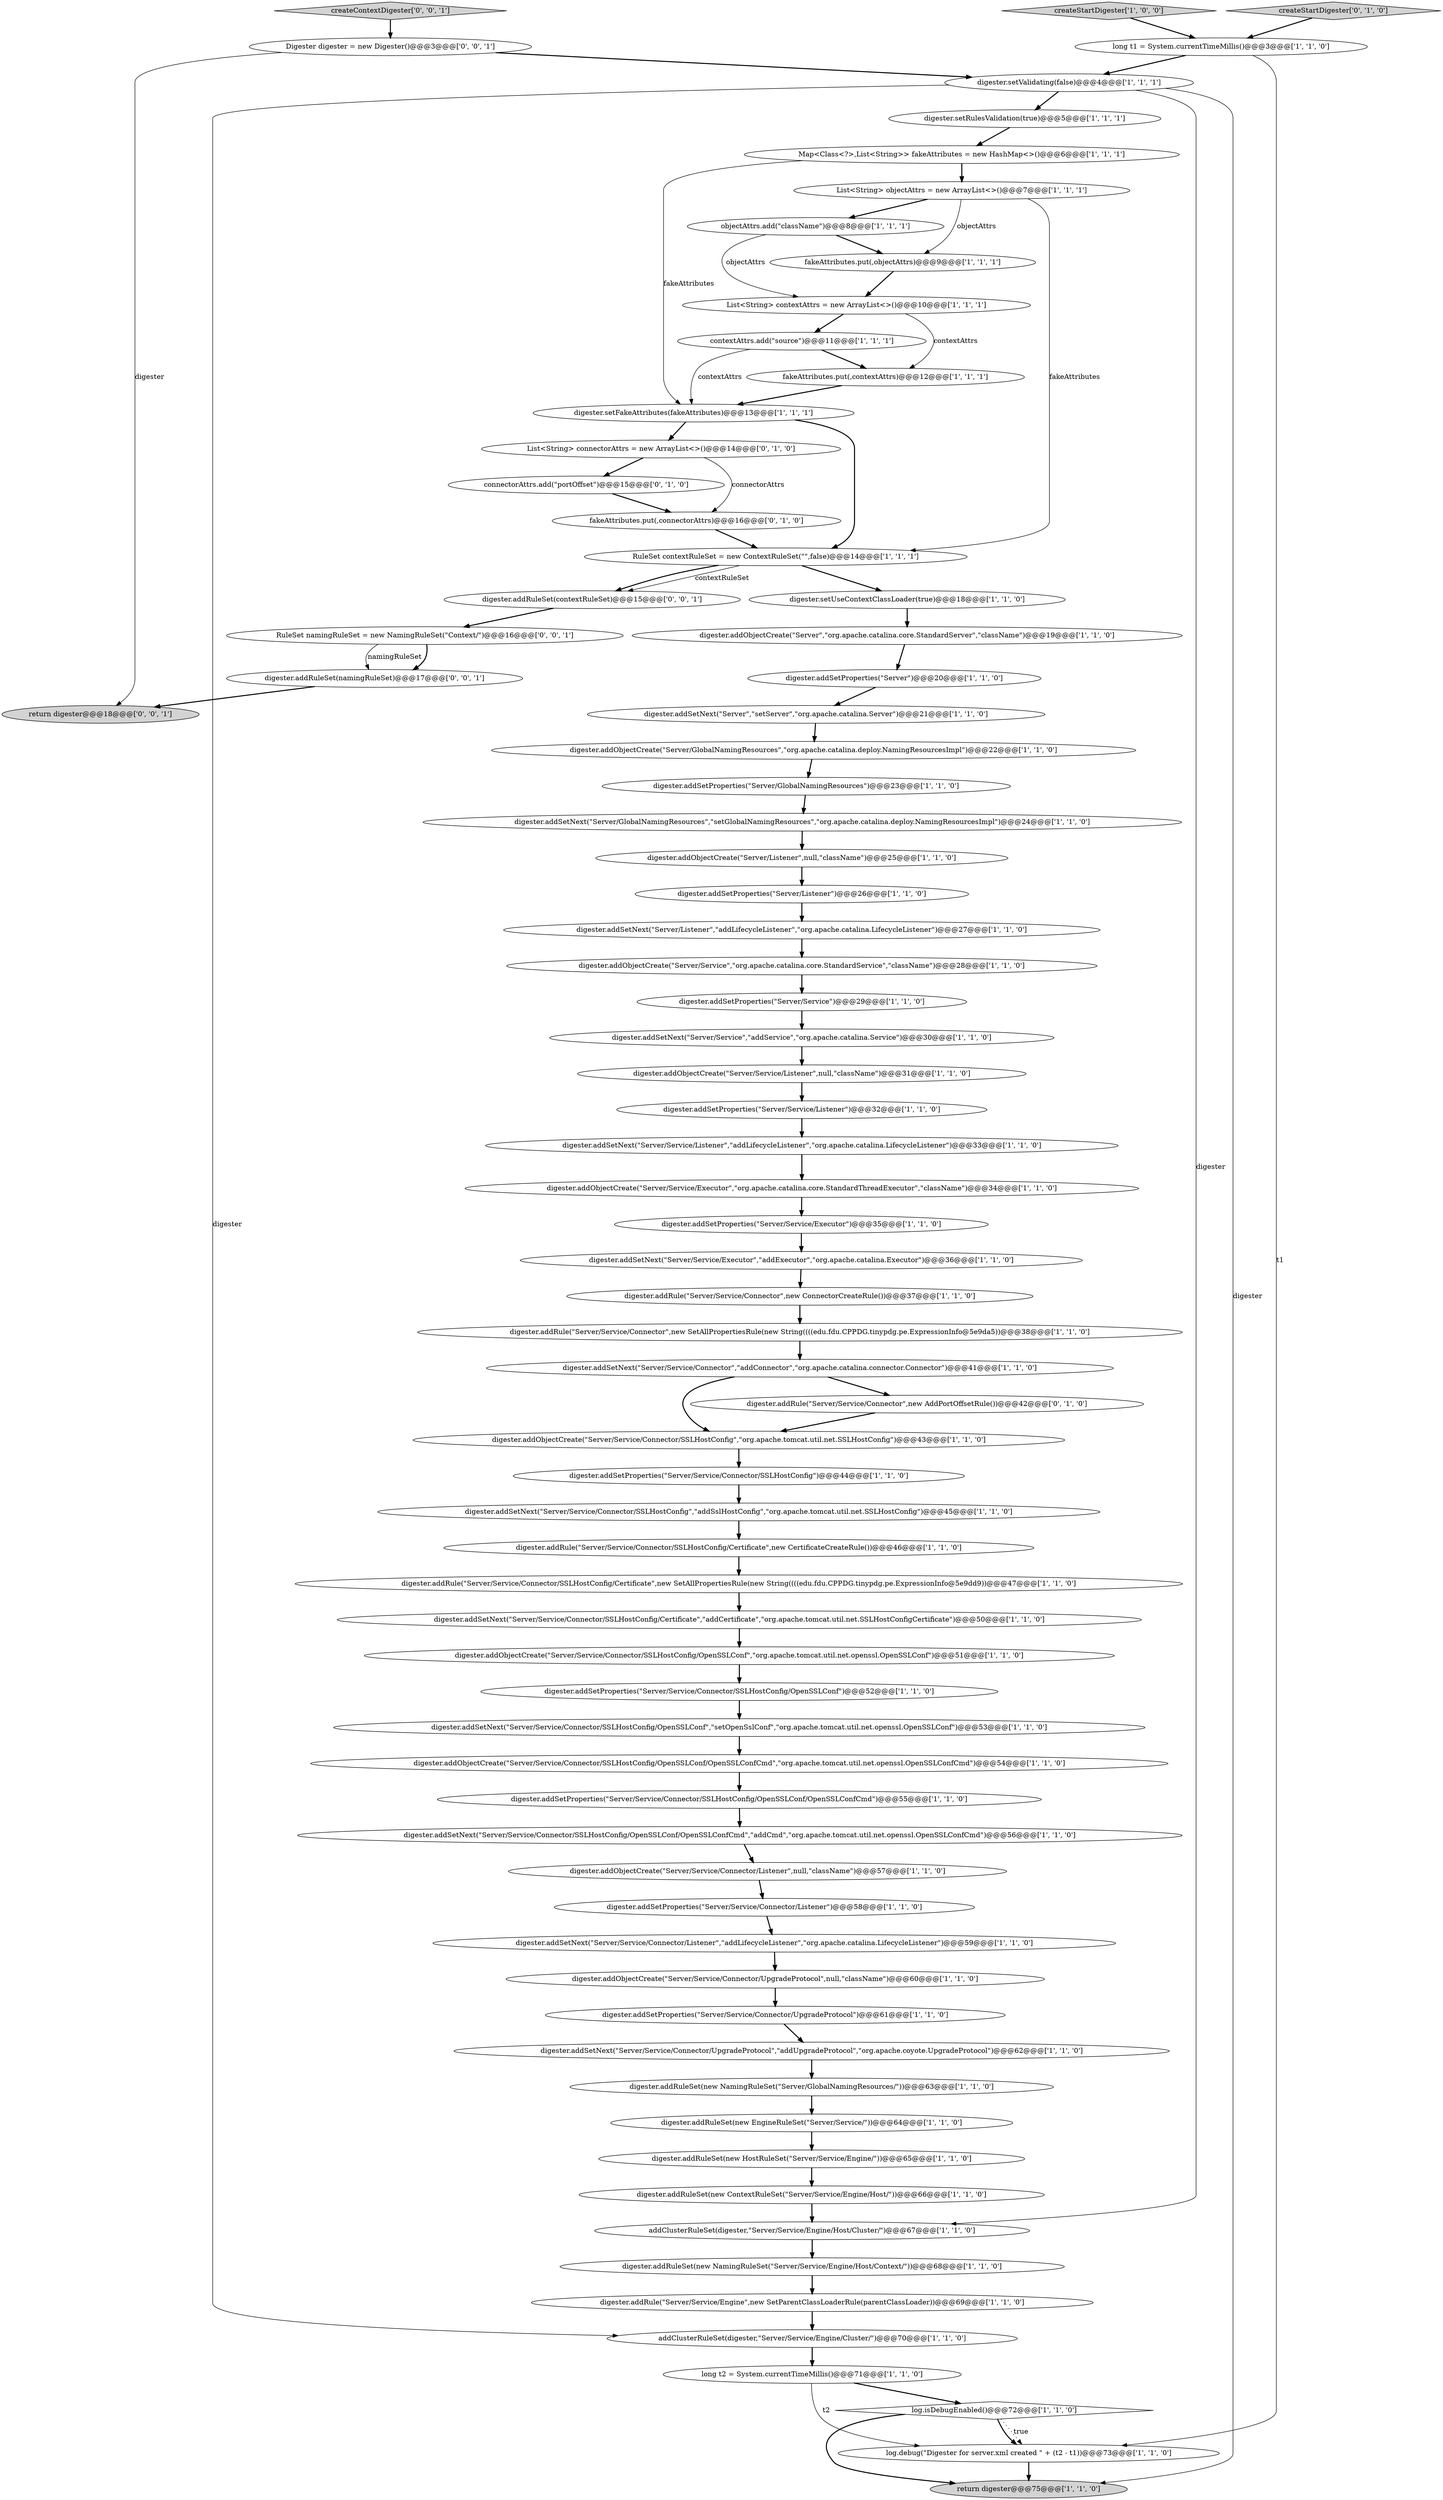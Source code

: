 digraph {
26 [style = filled, label = "digester.addObjectCreate(\"Server/Service/Connector/SSLHostConfig\",\"org.apache.tomcat.util.net.SSLHostConfig\")@@@43@@@['1', '1', '0']", fillcolor = white, shape = ellipse image = "AAA0AAABBB1BBB"];
56 [style = filled, label = "digester.addObjectCreate(\"Server/Listener\",null,\"className\")@@@25@@@['1', '1', '0']", fillcolor = white, shape = ellipse image = "AAA0AAABBB1BBB"];
43 [style = filled, label = "digester.addSetNext(\"Server/Service/Executor\",\"addExecutor\",\"org.apache.catalina.Executor\")@@@36@@@['1', '1', '0']", fillcolor = white, shape = ellipse image = "AAA0AAABBB1BBB"];
38 [style = filled, label = "List<String> contextAttrs = new ArrayList<>()@@@10@@@['1', '1', '1']", fillcolor = white, shape = ellipse image = "AAA0AAABBB1BBB"];
37 [style = filled, label = "log.debug(\"Digester for server.xml created \" + (t2 - t1))@@@73@@@['1', '1', '0']", fillcolor = white, shape = ellipse image = "AAA0AAABBB1BBB"];
2 [style = filled, label = "long t2 = System.currentTimeMillis()@@@71@@@['1', '1', '0']", fillcolor = white, shape = ellipse image = "AAA0AAABBB1BBB"];
32 [style = filled, label = "return digester@@@75@@@['1', '1', '0']", fillcolor = lightgray, shape = ellipse image = "AAA0AAABBB1BBB"];
16 [style = filled, label = "digester.addRuleSet(new EngineRuleSet(\"Server/Service/\"))@@@64@@@['1', '1', '0']", fillcolor = white, shape = ellipse image = "AAA0AAABBB1BBB"];
68 [style = filled, label = "createStartDigester['0', '1', '0']", fillcolor = lightgray, shape = diamond image = "AAA0AAABBB2BBB"];
55 [style = filled, label = "createStartDigester['1', '0', '0']", fillcolor = lightgray, shape = diamond image = "AAA0AAABBB1BBB"];
59 [style = filled, label = "addClusterRuleSet(digester,\"Server/Service/Engine/Host/Cluster/\")@@@67@@@['1', '1', '0']", fillcolor = white, shape = ellipse image = "AAA0AAABBB1BBB"];
70 [style = filled, label = "Digester digester = new Digester()@@@3@@@['0', '0', '1']", fillcolor = white, shape = ellipse image = "AAA0AAABBB3BBB"];
28 [style = filled, label = "digester.addObjectCreate(\"Server/GlobalNamingResources\",\"org.apache.catalina.deploy.NamingResourcesImpl\")@@@22@@@['1', '1', '0']", fillcolor = white, shape = ellipse image = "AAA0AAABBB1BBB"];
52 [style = filled, label = "digester.setRulesValidation(true)@@@5@@@['1', '1', '1']", fillcolor = white, shape = ellipse image = "AAA0AAABBB1BBB"];
64 [style = filled, label = "long t1 = System.currentTimeMillis()@@@3@@@['1', '1', '0']", fillcolor = white, shape = ellipse image = "AAA0AAABBB1BBB"];
71 [style = filled, label = "createContextDigester['0', '0', '1']", fillcolor = lightgray, shape = diamond image = "AAA0AAABBB3BBB"];
54 [style = filled, label = "digester.setUseContextClassLoader(true)@@@18@@@['1', '1', '0']", fillcolor = white, shape = ellipse image = "AAA0AAABBB1BBB"];
18 [style = filled, label = "digester.addSetNext(\"Server/Service/Connector/SSLHostConfig/Certificate\",\"addCertificate\",\"org.apache.tomcat.util.net.SSLHostConfigCertificate\")@@@50@@@['1', '1', '0']", fillcolor = white, shape = ellipse image = "AAA0AAABBB1BBB"];
6 [style = filled, label = "digester.addSetProperties(\"Server/Service/Connector/UpgradeProtocol\")@@@61@@@['1', '1', '0']", fillcolor = white, shape = ellipse image = "AAA0AAABBB1BBB"];
13 [style = filled, label = "digester.addSetNext(\"Server/Service/Connector/UpgradeProtocol\",\"addUpgradeProtocol\",\"org.apache.coyote.UpgradeProtocol\")@@@62@@@['1', '1', '0']", fillcolor = white, shape = ellipse image = "AAA0AAABBB1BBB"];
21 [style = filled, label = "digester.addSetProperties(\"Server/Service\")@@@29@@@['1', '1', '0']", fillcolor = white, shape = ellipse image = "AAA0AAABBB1BBB"];
50 [style = filled, label = "digester.addRuleSet(new NamingRuleSet(\"Server/GlobalNamingResources/\"))@@@63@@@['1', '1', '0']", fillcolor = white, shape = ellipse image = "AAA0AAABBB1BBB"];
17 [style = filled, label = "digester.addSetProperties(\"Server/Service/Executor\")@@@35@@@['1', '1', '0']", fillcolor = white, shape = ellipse image = "AAA0AAABBB1BBB"];
3 [style = filled, label = "digester.addSetProperties(\"Server/GlobalNamingResources\")@@@23@@@['1', '1', '0']", fillcolor = white, shape = ellipse image = "AAA0AAABBB1BBB"];
35 [style = filled, label = "digester.addSetNext(\"Server/Service/Connector/SSLHostConfig/OpenSSLConf\",\"setOpenSslConf\",\"org.apache.tomcat.util.net.openssl.OpenSSLConf\")@@@53@@@['1', '1', '0']", fillcolor = white, shape = ellipse image = "AAA0AAABBB1BBB"];
10 [style = filled, label = "digester.addSetProperties(\"Server/Service/Listener\")@@@32@@@['1', '1', '0']", fillcolor = white, shape = ellipse image = "AAA0AAABBB1BBB"];
40 [style = filled, label = "digester.setValidating(false)@@@4@@@['1', '1', '1']", fillcolor = white, shape = ellipse image = "AAA0AAABBB1BBB"];
7 [style = filled, label = "digester.addObjectCreate(\"Server/Service\",\"org.apache.catalina.core.StandardService\",\"className\")@@@28@@@['1', '1', '0']", fillcolor = white, shape = ellipse image = "AAA0AAABBB1BBB"];
41 [style = filled, label = "digester.addObjectCreate(\"Server\",\"org.apache.catalina.core.StandardServer\",\"className\")@@@19@@@['1', '1', '0']", fillcolor = white, shape = ellipse image = "AAA0AAABBB1BBB"];
61 [style = filled, label = "digester.addSetNext(\"Server/Service/Connector\",\"addConnector\",\"org.apache.catalina.connector.Connector\")@@@41@@@['1', '1', '0']", fillcolor = white, shape = ellipse image = "AAA0AAABBB1BBB"];
66 [style = filled, label = "digester.addRule(\"Server/Service/Connector\",new AddPortOffsetRule())@@@42@@@['0', '1', '0']", fillcolor = white, shape = ellipse image = "AAA1AAABBB2BBB"];
74 [style = filled, label = "digester.addRuleSet(namingRuleSet)@@@17@@@['0', '0', '1']", fillcolor = white, shape = ellipse image = "AAA0AAABBB3BBB"];
60 [style = filled, label = "digester.addSetNext(\"Server/Service/Connector/SSLHostConfig\",\"addSslHostConfig\",\"org.apache.tomcat.util.net.SSLHostConfig\")@@@45@@@['1', '1', '0']", fillcolor = white, shape = ellipse image = "AAA0AAABBB1BBB"];
75 [style = filled, label = "digester.addRuleSet(contextRuleSet)@@@15@@@['0', '0', '1']", fillcolor = white, shape = ellipse image = "AAA0AAABBB3BBB"];
8 [style = filled, label = "digester.addSetProperties(\"Server/Service/Connector/Listener\")@@@58@@@['1', '1', '0']", fillcolor = white, shape = ellipse image = "AAA0AAABBB1BBB"];
46 [style = filled, label = "digester.addSetNext(\"Server/Service/Connector/Listener\",\"addLifecycleListener\",\"org.apache.catalina.LifecycleListener\")@@@59@@@['1', '1', '0']", fillcolor = white, shape = ellipse image = "AAA0AAABBB1BBB"];
47 [style = filled, label = "digester.addSetNext(\"Server/Service/Listener\",\"addLifecycleListener\",\"org.apache.catalina.LifecycleListener\")@@@33@@@['1', '1', '0']", fillcolor = white, shape = ellipse image = "AAA0AAABBB1BBB"];
9 [style = filled, label = "log.isDebugEnabled()@@@72@@@['1', '1', '0']", fillcolor = white, shape = diamond image = "AAA0AAABBB1BBB"];
72 [style = filled, label = "RuleSet namingRuleSet = new NamingRuleSet(\"Context/\")@@@16@@@['0', '0', '1']", fillcolor = white, shape = ellipse image = "AAA0AAABBB3BBB"];
39 [style = filled, label = "RuleSet contextRuleSet = new ContextRuleSet(\"\",false)@@@14@@@['1', '1', '1']", fillcolor = white, shape = ellipse image = "AAA0AAABBB1BBB"];
45 [style = filled, label = "digester.addSetProperties(\"Server\")@@@20@@@['1', '1', '0']", fillcolor = white, shape = ellipse image = "AAA0AAABBB1BBB"];
12 [style = filled, label = "digester.addObjectCreate(\"Server/Service/Connector/SSLHostConfig/OpenSSLConf/OpenSSLConfCmd\",\"org.apache.tomcat.util.net.openssl.OpenSSLConfCmd\")@@@54@@@['1', '1', '0']", fillcolor = white, shape = ellipse image = "AAA0AAABBB1BBB"];
30 [style = filled, label = "Map<Class<?>,List<String>> fakeAttributes = new HashMap<>()@@@6@@@['1', '1', '1']", fillcolor = white, shape = ellipse image = "AAA0AAABBB1BBB"];
34 [style = filled, label = "digester.addSetNext(\"Server\",\"setServer\",\"org.apache.catalina.Server\")@@@21@@@['1', '1', '0']", fillcolor = white, shape = ellipse image = "AAA0AAABBB1BBB"];
42 [style = filled, label = "digester.addSetProperties(\"Server/Listener\")@@@26@@@['1', '1', '0']", fillcolor = white, shape = ellipse image = "AAA0AAABBB1BBB"];
51 [style = filled, label = "digester.addObjectCreate(\"Server/Service/Connector/Listener\",null,\"className\")@@@57@@@['1', '1', '0']", fillcolor = white, shape = ellipse image = "AAA0AAABBB1BBB"];
5 [style = filled, label = "digester.addRule(\"Server/Service/Connector/SSLHostConfig/Certificate\",new SetAllPropertiesRule(new String((((edu.fdu.CPPDG.tinypdg.pe.ExpressionInfo@5e9dd9))@@@47@@@['1', '1', '0']", fillcolor = white, shape = ellipse image = "AAA0AAABBB1BBB"];
62 [style = filled, label = "digester.addSetNext(\"Server/GlobalNamingResources\",\"setGlobalNamingResources\",\"org.apache.catalina.deploy.NamingResourcesImpl\")@@@24@@@['1', '1', '0']", fillcolor = white, shape = ellipse image = "AAA0AAABBB1BBB"];
65 [style = filled, label = "connectorAttrs.add(\"portOffset\")@@@15@@@['0', '1', '0']", fillcolor = white, shape = ellipse image = "AAA1AAABBB2BBB"];
11 [style = filled, label = "digester.addSetNext(\"Server/Listener\",\"addLifecycleListener\",\"org.apache.catalina.LifecycleListener\")@@@27@@@['1', '1', '0']", fillcolor = white, shape = ellipse image = "AAA0AAABBB1BBB"];
15 [style = filled, label = "digester.addRule(\"Server/Service/Connector\",new ConnectorCreateRule())@@@37@@@['1', '1', '0']", fillcolor = white, shape = ellipse image = "AAA0AAABBB1BBB"];
14 [style = filled, label = "digester.addObjectCreate(\"Server/Service/Connector/UpgradeProtocol\",null,\"className\")@@@60@@@['1', '1', '0']", fillcolor = white, shape = ellipse image = "AAA0AAABBB1BBB"];
24 [style = filled, label = "digester.addSetNext(\"Server/Service/Connector/SSLHostConfig/OpenSSLConf/OpenSSLConfCmd\",\"addCmd\",\"org.apache.tomcat.util.net.openssl.OpenSSLConfCmd\")@@@56@@@['1', '1', '0']", fillcolor = white, shape = ellipse image = "AAA0AAABBB1BBB"];
27 [style = filled, label = "digester.addSetProperties(\"Server/Service/Connector/SSLHostConfig\")@@@44@@@['1', '1', '0']", fillcolor = white, shape = ellipse image = "AAA0AAABBB1BBB"];
29 [style = filled, label = "digester.setFakeAttributes(fakeAttributes)@@@13@@@['1', '1', '1']", fillcolor = white, shape = ellipse image = "AAA0AAABBB1BBB"];
49 [style = filled, label = "digester.addSetNext(\"Server/Service\",\"addService\",\"org.apache.catalina.Service\")@@@30@@@['1', '1', '0']", fillcolor = white, shape = ellipse image = "AAA0AAABBB1BBB"];
58 [style = filled, label = "digester.addRuleSet(new NamingRuleSet(\"Server/Service/Engine/Host/Context/\"))@@@68@@@['1', '1', '0']", fillcolor = white, shape = ellipse image = "AAA0AAABBB1BBB"];
63 [style = filled, label = "contextAttrs.add(\"source\")@@@11@@@['1', '1', '1']", fillcolor = white, shape = ellipse image = "AAA0AAABBB1BBB"];
0 [style = filled, label = "objectAttrs.add(\"className\")@@@8@@@['1', '1', '1']", fillcolor = white, shape = ellipse image = "AAA0AAABBB1BBB"];
22 [style = filled, label = "fakeAttributes.put(,contextAttrs)@@@12@@@['1', '1', '1']", fillcolor = white, shape = ellipse image = "AAA0AAABBB1BBB"];
67 [style = filled, label = "fakeAttributes.put(,connectorAttrs)@@@16@@@['0', '1', '0']", fillcolor = white, shape = ellipse image = "AAA1AAABBB2BBB"];
69 [style = filled, label = "List<String> connectorAttrs = new ArrayList<>()@@@14@@@['0', '1', '0']", fillcolor = white, shape = ellipse image = "AAA1AAABBB2BBB"];
1 [style = filled, label = "digester.addSetProperties(\"Server/Service/Connector/SSLHostConfig/OpenSSLConf\")@@@52@@@['1', '1', '0']", fillcolor = white, shape = ellipse image = "AAA0AAABBB1BBB"];
4 [style = filled, label = "digester.addRule(\"Server/Service/Connector\",new SetAllPropertiesRule(new String((((edu.fdu.CPPDG.tinypdg.pe.ExpressionInfo@5e9da5))@@@38@@@['1', '1', '0']", fillcolor = white, shape = ellipse image = "AAA0AAABBB1BBB"];
31 [style = filled, label = "digester.addRule(\"Server/Service/Connector/SSLHostConfig/Certificate\",new CertificateCreateRule())@@@46@@@['1', '1', '0']", fillcolor = white, shape = ellipse image = "AAA0AAABBB1BBB"];
20 [style = filled, label = "addClusterRuleSet(digester,\"Server/Service/Engine/Cluster/\")@@@70@@@['1', '1', '0']", fillcolor = white, shape = ellipse image = "AAA0AAABBB1BBB"];
33 [style = filled, label = "digester.addRuleSet(new HostRuleSet(\"Server/Service/Engine/\"))@@@65@@@['1', '1', '0']", fillcolor = white, shape = ellipse image = "AAA0AAABBB1BBB"];
53 [style = filled, label = "fakeAttributes.put(,objectAttrs)@@@9@@@['1', '1', '1']", fillcolor = white, shape = ellipse image = "AAA0AAABBB1BBB"];
25 [style = filled, label = "digester.addRule(\"Server/Service/Engine\",new SetParentClassLoaderRule(parentClassLoader))@@@69@@@['1', '1', '0']", fillcolor = white, shape = ellipse image = "AAA0AAABBB1BBB"];
73 [style = filled, label = "return digester@@@18@@@['0', '0', '1']", fillcolor = lightgray, shape = ellipse image = "AAA0AAABBB3BBB"];
23 [style = filled, label = "digester.addObjectCreate(\"Server/Service/Executor\",\"org.apache.catalina.core.StandardThreadExecutor\",\"className\")@@@34@@@['1', '1', '0']", fillcolor = white, shape = ellipse image = "AAA0AAABBB1BBB"];
57 [style = filled, label = "List<String> objectAttrs = new ArrayList<>()@@@7@@@['1', '1', '1']", fillcolor = white, shape = ellipse image = "AAA0AAABBB1BBB"];
19 [style = filled, label = "digester.addSetProperties(\"Server/Service/Connector/SSLHostConfig/OpenSSLConf/OpenSSLConfCmd\")@@@55@@@['1', '1', '0']", fillcolor = white, shape = ellipse image = "AAA0AAABBB1BBB"];
48 [style = filled, label = "digester.addObjectCreate(\"Server/Service/Connector/SSLHostConfig/OpenSSLConf\",\"org.apache.tomcat.util.net.openssl.OpenSSLConf\")@@@51@@@['1', '1', '0']", fillcolor = white, shape = ellipse image = "AAA0AAABBB1BBB"];
36 [style = filled, label = "digester.addRuleSet(new ContextRuleSet(\"Server/Service/Engine/Host/\"))@@@66@@@['1', '1', '0']", fillcolor = white, shape = ellipse image = "AAA0AAABBB1BBB"];
44 [style = filled, label = "digester.addObjectCreate(\"Server/Service/Listener\",null,\"className\")@@@31@@@['1', '1', '0']", fillcolor = white, shape = ellipse image = "AAA0AAABBB1BBB"];
22->29 [style = bold, label=""];
28->3 [style = bold, label=""];
0->38 [style = solid, label="objectAttrs"];
10->47 [style = bold, label=""];
24->51 [style = bold, label=""];
40->32 [style = solid, label="digester"];
27->60 [style = bold, label=""];
54->41 [style = bold, label=""];
69->65 [style = bold, label=""];
4->61 [style = bold, label=""];
51->8 [style = bold, label=""];
56->42 [style = bold, label=""];
65->67 [style = bold, label=""];
9->37 [style = dotted, label="true"];
0->53 [style = bold, label=""];
5->18 [style = bold, label=""];
59->58 [style = bold, label=""];
50->16 [style = bold, label=""];
58->25 [style = bold, label=""];
20->2 [style = bold, label=""];
18->48 [style = bold, label=""];
67->39 [style = bold, label=""];
71->70 [style = bold, label=""];
64->37 [style = solid, label="t1"];
41->45 [style = bold, label=""];
34->28 [style = bold, label=""];
40->52 [style = bold, label=""];
38->22 [style = solid, label="contextAttrs"];
62->56 [style = bold, label=""];
57->0 [style = bold, label=""];
70->40 [style = bold, label=""];
57->39 [style = solid, label="fakeAttributes"];
37->32 [style = bold, label=""];
69->67 [style = solid, label="connectorAttrs"];
13->50 [style = bold, label=""];
48->1 [style = bold, label=""];
39->75 [style = solid, label="contextRuleSet"];
43->15 [style = bold, label=""];
75->72 [style = bold, label=""];
44->10 [style = bold, label=""];
30->57 [style = bold, label=""];
53->38 [style = bold, label=""];
47->23 [style = bold, label=""];
12->19 [style = bold, label=""];
31->5 [style = bold, label=""];
55->64 [style = bold, label=""];
49->44 [style = bold, label=""];
2->37 [style = solid, label="t2"];
9->32 [style = bold, label=""];
52->30 [style = bold, label=""];
66->26 [style = bold, label=""];
40->59 [style = solid, label="digester"];
63->29 [style = solid, label="contextAttrs"];
9->37 [style = bold, label=""];
8->46 [style = bold, label=""];
72->74 [style = bold, label=""];
15->4 [style = bold, label=""];
42->11 [style = bold, label=""];
19->24 [style = bold, label=""];
57->53 [style = solid, label="objectAttrs"];
45->34 [style = bold, label=""];
2->9 [style = bold, label=""];
46->14 [style = bold, label=""];
70->73 [style = solid, label="digester"];
38->63 [style = bold, label=""];
21->49 [style = bold, label=""];
23->17 [style = bold, label=""];
30->29 [style = solid, label="fakeAttributes"];
36->59 [style = bold, label=""];
29->69 [style = bold, label=""];
17->43 [style = bold, label=""];
25->20 [style = bold, label=""];
64->40 [style = bold, label=""];
63->22 [style = bold, label=""];
3->62 [style = bold, label=""];
61->26 [style = bold, label=""];
16->33 [style = bold, label=""];
6->13 [style = bold, label=""];
68->64 [style = bold, label=""];
39->75 [style = bold, label=""];
7->21 [style = bold, label=""];
26->27 [style = bold, label=""];
11->7 [style = bold, label=""];
60->31 [style = bold, label=""];
39->54 [style = bold, label=""];
29->39 [style = bold, label=""];
1->35 [style = bold, label=""];
14->6 [style = bold, label=""];
72->74 [style = solid, label="namingRuleSet"];
35->12 [style = bold, label=""];
74->73 [style = bold, label=""];
33->36 [style = bold, label=""];
40->20 [style = solid, label="digester"];
61->66 [style = bold, label=""];
}
